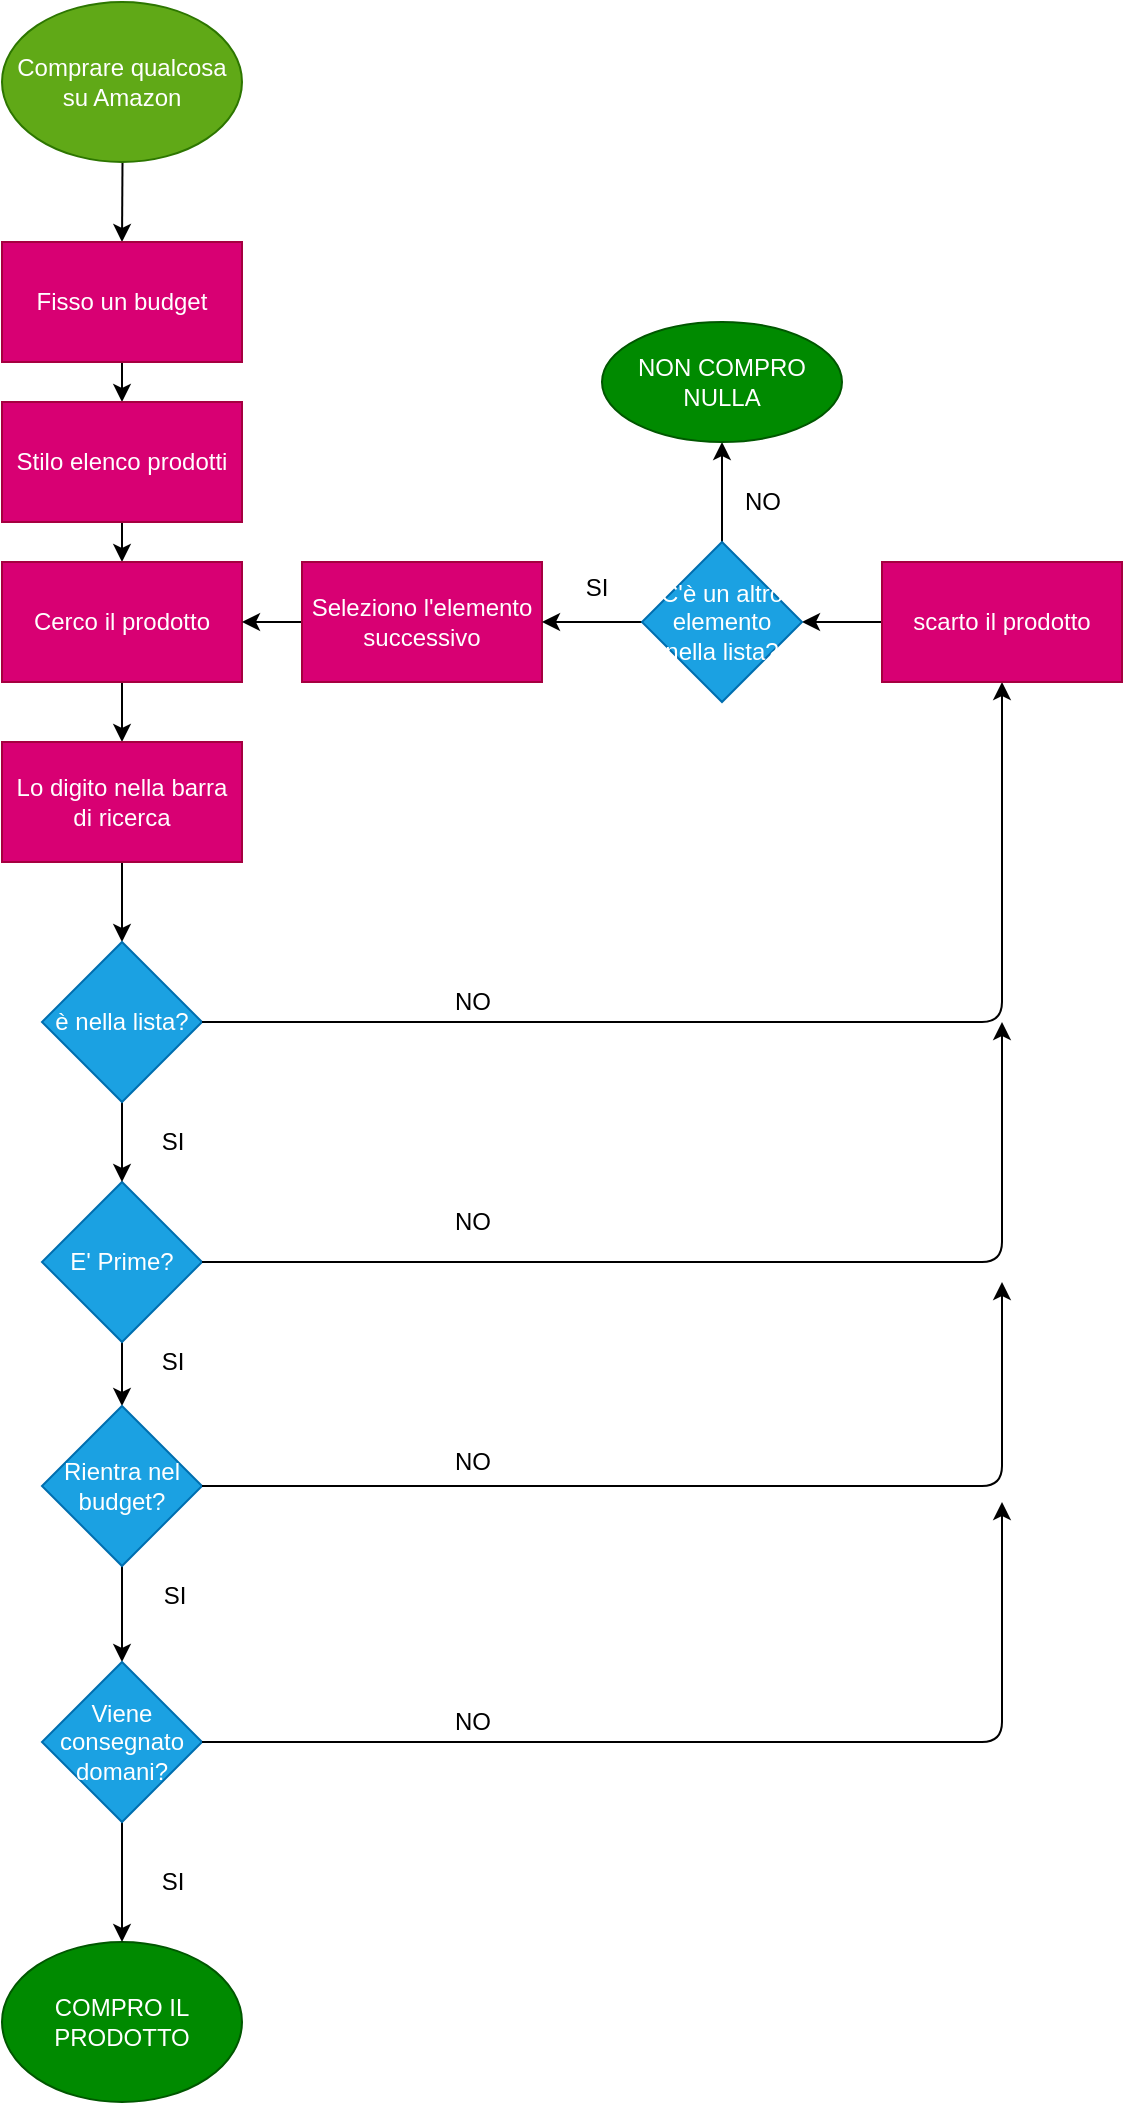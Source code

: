 <mxfile>
    <diagram id="d-a3e8QA0LeO1LQccMKl" name="Page-1">
        <mxGraphModel dx="864" dy="864" grid="1" gridSize="10" guides="1" tooltips="1" connect="1" arrows="1" fold="1" page="1" pageScale="1" pageWidth="827" pageHeight="1169" math="0" shadow="0">
            <root>
                <mxCell id="0"/>
                <mxCell id="1" parent="0"/>
                <mxCell id="4" value="" style="edgeStyle=none;html=1;exitX=0.5;exitY=1;exitDx=0;exitDy=0;" edge="1" parent="1" source="17" target="3">
                    <mxGeometry relative="1" as="geometry"/>
                </mxCell>
                <mxCell id="20" value="" style="edgeStyle=none;html=1;" edge="1" parent="1" source="2" target="17">
                    <mxGeometry relative="1" as="geometry"/>
                </mxCell>
                <mxCell id="2" value="Comprare qualcosa su Amazon" style="ellipse;whiteSpace=wrap;html=1;fillColor=#60a917;fontColor=#ffffff;strokeColor=#2D7600;" vertex="1" parent="1">
                    <mxGeometry x="210" y="40" width="120" height="80" as="geometry"/>
                </mxCell>
                <mxCell id="19" value="" style="edgeStyle=none;html=1;" edge="1" parent="1" source="3" target="18">
                    <mxGeometry relative="1" as="geometry"/>
                </mxCell>
                <mxCell id="3" value="Stilo elenco prodotti" style="whiteSpace=wrap;html=1;fillColor=#d80073;fontColor=#ffffff;strokeColor=#A50040;" vertex="1" parent="1">
                    <mxGeometry x="210" y="240" width="120" height="60" as="geometry"/>
                </mxCell>
                <mxCell id="9" value="SI" style="text;html=1;align=center;verticalAlign=middle;resizable=0;points=[];autosize=1;strokeColor=none;fillColor=none;" vertex="1" parent="1">
                    <mxGeometry x="280" y="710" width="30" height="20" as="geometry"/>
                </mxCell>
                <mxCell id="14" value="" style="edgeStyle=none;html=1;exitX=0.5;exitY=1;exitDx=0;exitDy=0;entryX=0.5;entryY=0;entryDx=0;entryDy=0;" edge="1" parent="1" source="12" target="24">
                    <mxGeometry relative="1" as="geometry">
                        <mxPoint x="514" y="670" as="targetPoint"/>
                    </mxGeometry>
                </mxCell>
                <mxCell id="12" value="E' Prime?" style="rhombus;whiteSpace=wrap;html=1;fillColor=#1ba1e2;fontColor=#ffffff;strokeColor=#006EAF;" vertex="1" parent="1">
                    <mxGeometry x="230" y="630" width="80" height="80" as="geometry"/>
                </mxCell>
                <mxCell id="15" value="COMPRO IL PRODOTTO" style="ellipse;whiteSpace=wrap;html=1;fillColor=#008a00;fontColor=#ffffff;strokeColor=#005700;" vertex="1" parent="1">
                    <mxGeometry x="210" y="1010" width="120" height="80" as="geometry"/>
                </mxCell>
                <mxCell id="17" value="&lt;span&gt;Fisso un budget&lt;/span&gt;" style="rounded=0;whiteSpace=wrap;html=1;fillColor=#d80073;fontColor=#ffffff;strokeColor=#A50040;" vertex="1" parent="1">
                    <mxGeometry x="210" y="160" width="120" height="60" as="geometry"/>
                </mxCell>
                <mxCell id="53" value="" style="edgeStyle=none;html=1;" edge="1" parent="1" source="18" target="52">
                    <mxGeometry relative="1" as="geometry"/>
                </mxCell>
                <mxCell id="18" value="Cerco il prodotto" style="rounded=0;whiteSpace=wrap;html=1;fillColor=#d80073;fontColor=#ffffff;strokeColor=#A50040;" vertex="1" parent="1">
                    <mxGeometry x="210" y="320" width="120" height="60" as="geometry"/>
                </mxCell>
                <mxCell id="71" value="" style="edgeStyle=none;html=1;" edge="1" parent="1" source="24" target="69">
                    <mxGeometry relative="1" as="geometry"/>
                </mxCell>
                <mxCell id="24" value="Rientra nel budget?" style="rhombus;whiteSpace=wrap;html=1;fillColor=#1ba1e2;fontColor=#ffffff;strokeColor=#006EAF;" vertex="1" parent="1">
                    <mxGeometry x="230" y="742" width="80" height="80" as="geometry"/>
                </mxCell>
                <mxCell id="26" value="SI" style="text;html=1;align=center;verticalAlign=middle;resizable=0;points=[];autosize=1;strokeColor=none;fillColor=none;" vertex="1" parent="1">
                    <mxGeometry x="281" y="827" width="30" height="20" as="geometry"/>
                </mxCell>
                <mxCell id="58" value="" style="edgeStyle=none;html=1;" edge="1" parent="1" source="35" target="18">
                    <mxGeometry relative="1" as="geometry"/>
                </mxCell>
                <mxCell id="35" value="Seleziono l'elemento successivo" style="rounded=0;whiteSpace=wrap;html=1;fillColor=#d80073;fontColor=#ffffff;strokeColor=#A50040;" vertex="1" parent="1">
                    <mxGeometry x="360" y="320" width="120" height="60" as="geometry"/>
                </mxCell>
                <mxCell id="43" value="NO" style="text;html=1;align=center;verticalAlign=middle;resizable=0;points=[];autosize=1;strokeColor=none;fillColor=none;" vertex="1" parent="1">
                    <mxGeometry x="430" y="760" width="30" height="20" as="geometry"/>
                </mxCell>
                <mxCell id="55" value="" style="edgeStyle=none;html=1;exitX=0.5;exitY=1;exitDx=0;exitDy=0;" edge="1" parent="1" source="69" target="15">
                    <mxGeometry relative="1" as="geometry">
                        <mxPoint x="270" y="930" as="sourcePoint"/>
                    </mxGeometry>
                </mxCell>
                <mxCell id="63" value="" style="edgeStyle=none;html=1;" edge="1" parent="1" source="52" target="61">
                    <mxGeometry relative="1" as="geometry"/>
                </mxCell>
                <mxCell id="52" value="Lo digito nella barra di ricerca" style="whiteSpace=wrap;html=1;fillColor=#d80073;strokeColor=#A50040;fontColor=#ffffff;rounded=0;" vertex="1" parent="1">
                    <mxGeometry x="210" y="410" width="120" height="60" as="geometry"/>
                </mxCell>
                <mxCell id="56" value="" style="endArrow=classic;html=1;exitX=1;exitY=0.5;exitDx=0;exitDy=0;" edge="1" parent="1" source="24">
                    <mxGeometry width="50" height="50" relative="1" as="geometry">
                        <mxPoint x="330" y="750" as="sourcePoint"/>
                        <mxPoint x="710" y="680" as="targetPoint"/>
                        <Array as="points">
                            <mxPoint x="710" y="782"/>
                        </Array>
                    </mxGeometry>
                </mxCell>
                <mxCell id="59" value="" style="endArrow=classic;html=1;exitX=1;exitY=0.5;exitDx=0;exitDy=0;" edge="1" parent="1" source="12">
                    <mxGeometry width="50" height="50" relative="1" as="geometry">
                        <mxPoint x="330" y="650" as="sourcePoint"/>
                        <mxPoint x="710" y="550" as="targetPoint"/>
                        <Array as="points">
                            <mxPoint x="710" y="670"/>
                        </Array>
                    </mxGeometry>
                </mxCell>
                <mxCell id="60" value="NO" style="text;html=1;align=center;verticalAlign=middle;resizable=0;points=[];autosize=1;strokeColor=none;fillColor=none;" vertex="1" parent="1">
                    <mxGeometry x="430" y="640" width="30" height="20" as="geometry"/>
                </mxCell>
                <mxCell id="62" value="" style="edgeStyle=none;html=1;" edge="1" parent="1" source="61" target="12">
                    <mxGeometry relative="1" as="geometry"/>
                </mxCell>
                <mxCell id="61" value="è nella lista?" style="rhombus;whiteSpace=wrap;html=1;fillColor=#1ba1e2;fontColor=#ffffff;strokeColor=#006EAF;" vertex="1" parent="1">
                    <mxGeometry x="230" y="510" width="80" height="80" as="geometry"/>
                </mxCell>
                <mxCell id="64" value="" style="endArrow=classic;html=1;exitX=1;exitY=0.5;exitDx=0;exitDy=0;entryX=0.5;entryY=1;entryDx=0;entryDy=0;" edge="1" parent="1" source="61" target="65">
                    <mxGeometry width="50" height="50" relative="1" as="geometry">
                        <mxPoint x="300" y="620" as="sourcePoint"/>
                        <mxPoint x="450" y="550" as="targetPoint"/>
                        <Array as="points">
                            <mxPoint x="710" y="550"/>
                        </Array>
                    </mxGeometry>
                </mxCell>
                <mxCell id="76" value="" style="edgeStyle=none;html=1;" edge="1" parent="1" source="65" target="74">
                    <mxGeometry relative="1" as="geometry"/>
                </mxCell>
                <mxCell id="65" value="scarto il prodotto" style="rounded=0;whiteSpace=wrap;html=1;fillColor=#d80073;fontColor=#ffffff;strokeColor=#A50040;" vertex="1" parent="1">
                    <mxGeometry x="650" y="320" width="120" height="60" as="geometry"/>
                </mxCell>
                <mxCell id="67" value="NO" style="text;html=1;align=center;verticalAlign=middle;resizable=0;points=[];autosize=1;strokeColor=none;fillColor=none;" vertex="1" parent="1">
                    <mxGeometry x="430" y="530" width="30" height="20" as="geometry"/>
                </mxCell>
                <mxCell id="68" value="SI" style="text;html=1;align=center;verticalAlign=middle;resizable=0;points=[];autosize=1;strokeColor=none;fillColor=none;" vertex="1" parent="1">
                    <mxGeometry x="280" y="600" width="30" height="20" as="geometry"/>
                </mxCell>
                <mxCell id="69" value="Viene consegnato domani?" style="rhombus;whiteSpace=wrap;html=1;fillColor=#1ba1e2;fontColor=#ffffff;strokeColor=#006EAF;" vertex="1" parent="1">
                    <mxGeometry x="230" y="870" width="80" height="80" as="geometry"/>
                </mxCell>
                <mxCell id="70" value="SI" style="text;html=1;align=center;verticalAlign=middle;resizable=0;points=[];autosize=1;strokeColor=none;fillColor=none;" vertex="1" parent="1">
                    <mxGeometry x="280" y="970" width="30" height="20" as="geometry"/>
                </mxCell>
                <mxCell id="72" value="" style="endArrow=classic;html=1;exitX=1;exitY=0.5;exitDx=0;exitDy=0;" edge="1" parent="1" source="69">
                    <mxGeometry width="50" height="50" relative="1" as="geometry">
                        <mxPoint x="260" y="760" as="sourcePoint"/>
                        <mxPoint x="710" y="790" as="targetPoint"/>
                        <Array as="points">
                            <mxPoint x="710" y="910"/>
                        </Array>
                    </mxGeometry>
                </mxCell>
                <mxCell id="73" value="NO" style="text;html=1;align=center;verticalAlign=middle;resizable=0;points=[];autosize=1;strokeColor=none;fillColor=none;" vertex="1" parent="1">
                    <mxGeometry x="430" y="890" width="30" height="20" as="geometry"/>
                </mxCell>
                <mxCell id="75" value="" style="edgeStyle=none;html=1;" edge="1" parent="1" source="74" target="35">
                    <mxGeometry relative="1" as="geometry"/>
                </mxCell>
                <mxCell id="79" value="" style="edgeStyle=none;html=1;" edge="1" parent="1" source="74" target="78">
                    <mxGeometry relative="1" as="geometry"/>
                </mxCell>
                <mxCell id="74" value="C'è un altro elemento nella lista?" style="rhombus;whiteSpace=wrap;html=1;fillColor=#1ba1e2;fontColor=#ffffff;strokeColor=#006EAF;" vertex="1" parent="1">
                    <mxGeometry x="530" y="310" width="80" height="80" as="geometry"/>
                </mxCell>
                <mxCell id="77" value="SI" style="text;html=1;align=center;verticalAlign=middle;resizable=0;points=[];autosize=1;strokeColor=none;fillColor=none;" vertex="1" parent="1">
                    <mxGeometry x="492" y="323" width="30" height="20" as="geometry"/>
                </mxCell>
                <mxCell id="78" value="NON COMPRO NULLA" style="ellipse;whiteSpace=wrap;html=1;fillColor=#008a00;strokeColor=#005700;fontColor=#ffffff;" vertex="1" parent="1">
                    <mxGeometry x="510" y="200" width="120" height="60" as="geometry"/>
                </mxCell>
                <mxCell id="80" value="NO" style="text;html=1;align=center;verticalAlign=middle;resizable=0;points=[];autosize=1;strokeColor=none;fillColor=none;" vertex="1" parent="1">
                    <mxGeometry x="575" y="280" width="30" height="20" as="geometry"/>
                </mxCell>
            </root>
        </mxGraphModel>
    </diagram>
</mxfile>